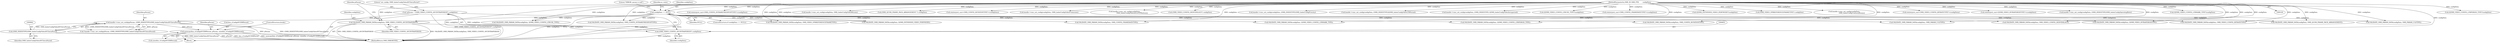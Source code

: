 digraph "0_Android_560ccdb509a7b86186fac0fce1b25bd9a3e6a6e8_6@API" {
"1000869" [label="(Call,memcpy(&m_sConfigAVCIDRPeriod, pParam, sizeof(m_sConfigAVCIDRPeriod)))"];
"1000859" [label="(Call,handle->venc_set_config(pParam, (OMX_INDEXTYPE)OMX_IndexConfigVideoAVCIntraPeriod))"];
"1000850" [label="(Call,*pParam = (OMX_VIDEO_CONFIG_AVCINTRAPERIOD*) configData)"];
"1000852" [label="(Call,(OMX_VIDEO_CONFIG_AVCINTRAPERIOD*) configData)"];
"1000846" [label="(Call,VALIDATE_OMX_PARAM_DATA(configData, OMX_VIDEO_CONFIG_AVCINTRAPERIOD))"];
"1000109" [label="(Call,configData == NULL)"];
"1000103" [label="(MethodParameterIn,OMX_IN OMX_PTR        configData)"];
"1000861" [label="(Call,(OMX_INDEXTYPE)OMX_IndexConfigVideoAVCIntraPeriod)"];
"1000738" [label="(Call,(QOMX_VIDEO_CONFIG_LTRPERIOD_TYPE*)configData)"];
"1000982" [label="(MethodReturn,OMX_ERRORTYPE)"];
"1000952" [label="(Call,VALIDATE_OMX_PARAM_DATA(configData, OMX_PARAM_U32TYPE))"];
"1000863" [label="(Identifier,OMX_IndexConfigVideoAVCIntraPeriod)"];
"1000206" [label="(Call,VALIDATE_OMX_PARAM_DATA(configData, OMX_CONFIG_FRAMERATETYPE))"];
"1000878" [label="(Call,VALIDATE_OMX_PARAM_DATA(configData, OMX_VIDEO_CONFIG_DEINTERLACE))"];
"1000492" [label="(Call,reinterpret_cast<OMX_CONFIG_INTRAREFRESHVOPTYPE*>(configData))"];
"1000859" [label="(Call,handle->venc_set_config(pParam, (OMX_INDEXTYPE)OMX_IndexConfigVideoAVCIntraPeriod))"];
"1000110" [label="(Identifier,configData)"];
"1000869" [label="(Call,memcpy(&m_sConfigAVCIDRPeriod, pParam, sizeof(m_sConfigAVCIDRPeriod)))"];
"1000792" [label="(Call,VALIDATE_OMX_PARAM_DATA(configData, QOMX_VIDEO_CONFIG_LTRUSE_TYPE))"];
"1000486" [label="(Call,VALIDATE_OMX_PARAM_DATA(configData, OMX_CONFIG_INTRAREFRESHVOPTYPE))"];
"1000846" [label="(Call,VALIDATE_OMX_PARAM_DATA(configData, OMX_VIDEO_CONFIG_AVCINTRAPERIOD))"];
"1000850" [label="(Call,*pParam = (OMX_VIDEO_CONFIG_AVCINTRAPERIOD*) configData)"];
"1000732" [label="(Call,VALIDATE_OMX_PARAM_DATA(configData, QOMX_VIDEO_CONFIG_LTRPERIOD_TYPE))"];
"1000158" [label="(Call,handle->venc_set_config(configData, OMX_IndexConfigVideoBitrate))"];
"1000720" [label="(Call,(OMX_QCOM_FRAME_PACK_ARRANGEMENT *) configData)"];
"1000872" [label="(Identifier,pParam)"];
"1000114" [label="(Literal,\"ERROR: param is null\")"];
"1000542" [label="(Call,reinterpret_cast<OMX_CONFIG_ROTATIONTYPE*>(configData))"];
"1000231" [label="(Call,handle->venc_set_config(configData, OMX_IndexConfigVideoFramerate))"];
"1000847" [label="(Identifier,configData)"];
"1000506" [label="(Call,handle->venc_set_config(configData,\n                                OMX_IndexConfigVideoIntraVOPRefresh))"];
"1000884" [label="(Call,(OMX_VIDEO_CONFIG_DEINTERLACE*) configData)"];
"1000536" [label="(Call,VALIDATE_OMX_PARAM_DATA(configData, OMX_CONFIG_ROTATIONTYPE))"];
"1000845" [label="(Block,)"];
"1000103" [label="(MethodParameterIn,OMX_IN OMX_PTR        configData)"];
"1000279" [label="(Call,VALIDATE_OMX_PARAM_DATA(configData, QOMX_VIDEO_INTRAPERIODTYPE))"];
"1000939" [label="(Call,handle->venc_set_config(configData, (OMX_INDEXTYPE)OMX_IndexConfigPriority))"];
"1000743" [label="(Call,handle->venc_set_config(configData, (OMX_INDEXTYPE)QOMX_IndexConfigVideoLTRPeriod))"];
"1000356" [label="(Call,handle->venc_set_config(configData, (OMX_INDEXTYPE) QOMX_IndexConfigVideoIntraperiod))"];
"1000873" [label="(Call,sizeof(m_sConfigAVCIDRPeriod))"];
"1000111" [label="(Identifier,NULL)"];
"1000798" [label="(Call,(QOMX_VIDEO_CONFIG_LTRUSE_TYPE*)configData)"];
"1000212" [label="(Call,reinterpret_cast<OMX_CONFIG_FRAMERATETYPE*>(configData))"];
"1000133" [label="(Call,VALIDATE_OMX_PARAM_DATA(configData, OMX_VIDEO_CONFIG_BITRATETYPE))"];
"1000916" [label="(Call,(QOMX_EXTNINDEX_VIDEO_PERFMODE*)configData)"];
"1000768" [label="(Call,(OMX_VIDEO_VP8REFERENCEFRAMETYPE*) configData)"];
"1000119" [label="(Identifier,m_state)"];
"1000635" [label="(Call,handle->venc_set_config(configData,\n                                OMX_IndexConfigCommonRotate))"];
"1000714" [label="(Call,VALIDATE_OMX_PARAM_DATA(configData, OMX_QCOM_FRAME_PACK_ARRANGEMENT))"];
"1000856" [label="(Literal,\"set_config: OMX_IndexConfigVideoAVCIntraPeriod\")"];
"1000870" [label="(Call,&m_sConfigAVCIDRPeriod)"];
"1000854" [label="(Identifier,configData)"];
"1000139" [label="(Call,reinterpret_cast<OMX_VIDEO_CONFIG_BITRATETYPE*>(configData))"];
"1000285" [label="(Call,reinterpret_cast<QOMX_VIDEO_INTRAPERIODTYPE*>(configData))"];
"1000109" [label="(Call,configData == NULL)"];
"1000875" [label="(ControlStructure,break;)"];
"1000858" [label="(Call,!handle->venc_set_config(pParam, (OMX_INDEXTYPE)OMX_IndexConfigVideoAVCIntraPeriod))"];
"1000108" [label="(ControlStructure,if (configData == NULL))"];
"1000957" [label="(Call,handle->venc_set_config(configData, (OMX_INDEXTYPE)OMX_IndexConfigOperatingRate))"];
"1000762" [label="(Call,VALIDATE_OMX_PARAM_DATA(configData, OMX_VIDEO_VP8REFERENCEFRAMETYPE))"];
"1000852" [label="(Call,(OMX_VIDEO_CONFIG_AVCINTRAPERIOD*) configData)"];
"1000828" [label="(Call,(QOMX_VIDEO_CONFIG_LTRMARK_TYPE*)configData)"];
"1000910" [label="(Call,VALIDATE_OMX_PARAM_DATA(configData, QOMX_EXTNINDEX_VIDEO_PERFMODE))"];
"1000861" [label="(Call,(OMX_INDEXTYPE)OMX_IndexConfigVideoAVCIntraPeriod)"];
"1000851" [label="(Identifier,pParam)"];
"1000822" [label="(Call,VALIDATE_OMX_PARAM_DATA(configData, QOMX_VIDEO_CONFIG_LTRMARK_TYPE))"];
"1000934" [label="(Call,VALIDATE_OMX_PARAM_DATA(configData, OMX_PARAM_U32TYPE))"];
"1000860" [label="(Identifier,pParam)"];
"1000848" [label="(Identifier,OMX_VIDEO_CONFIG_AVCINTRAPERIOD)"];
"1000869" -> "1000845"  [label="AST: "];
"1000869" -> "1000873"  [label="CFG: "];
"1000870" -> "1000869"  [label="AST: "];
"1000872" -> "1000869"  [label="AST: "];
"1000873" -> "1000869"  [label="AST: "];
"1000875" -> "1000869"  [label="CFG: "];
"1000869" -> "1000982"  [label="DDG: pParam"];
"1000869" -> "1000982"  [label="DDG: &m_sConfigAVCIDRPeriod"];
"1000869" -> "1000982"  [label="DDG: memcpy(&m_sConfigAVCIDRPeriod, pParam, sizeof(m_sConfigAVCIDRPeriod))"];
"1000859" -> "1000869"  [label="DDG: pParam"];
"1000859" -> "1000858"  [label="AST: "];
"1000859" -> "1000861"  [label="CFG: "];
"1000860" -> "1000859"  [label="AST: "];
"1000861" -> "1000859"  [label="AST: "];
"1000858" -> "1000859"  [label="CFG: "];
"1000859" -> "1000982"  [label="DDG: pParam"];
"1000859" -> "1000982"  [label="DDG: (OMX_INDEXTYPE)OMX_IndexConfigVideoAVCIntraPeriod"];
"1000859" -> "1000858"  [label="DDG: pParam"];
"1000859" -> "1000858"  [label="DDG: (OMX_INDEXTYPE)OMX_IndexConfigVideoAVCIntraPeriod"];
"1000850" -> "1000859"  [label="DDG: pParam"];
"1000861" -> "1000859"  [label="DDG: OMX_IndexConfigVideoAVCIntraPeriod"];
"1000850" -> "1000845"  [label="AST: "];
"1000850" -> "1000852"  [label="CFG: "];
"1000851" -> "1000850"  [label="AST: "];
"1000852" -> "1000850"  [label="AST: "];
"1000856" -> "1000850"  [label="CFG: "];
"1000850" -> "1000982"  [label="DDG: (OMX_VIDEO_CONFIG_AVCINTRAPERIOD*) configData"];
"1000852" -> "1000850"  [label="DDG: configData"];
"1000852" -> "1000854"  [label="CFG: "];
"1000853" -> "1000852"  [label="AST: "];
"1000854" -> "1000852"  [label="AST: "];
"1000852" -> "1000982"  [label="DDG: configData"];
"1000846" -> "1000852"  [label="DDG: configData"];
"1000103" -> "1000852"  [label="DDG: configData"];
"1000846" -> "1000845"  [label="AST: "];
"1000846" -> "1000848"  [label="CFG: "];
"1000847" -> "1000846"  [label="AST: "];
"1000848" -> "1000846"  [label="AST: "];
"1000851" -> "1000846"  [label="CFG: "];
"1000846" -> "1000982"  [label="DDG: VALIDATE_OMX_PARAM_DATA(configData, OMX_VIDEO_CONFIG_AVCINTRAPERIOD)"];
"1000846" -> "1000982"  [label="DDG: OMX_VIDEO_CONFIG_AVCINTRAPERIOD"];
"1000109" -> "1000846"  [label="DDG: configData"];
"1000103" -> "1000846"  [label="DDG: configData"];
"1000109" -> "1000108"  [label="AST: "];
"1000109" -> "1000111"  [label="CFG: "];
"1000110" -> "1000109"  [label="AST: "];
"1000111" -> "1000109"  [label="AST: "];
"1000114" -> "1000109"  [label="CFG: "];
"1000119" -> "1000109"  [label="CFG: "];
"1000109" -> "1000982"  [label="DDG: configData"];
"1000109" -> "1000982"  [label="DDG: NULL"];
"1000109" -> "1000982"  [label="DDG: configData == NULL"];
"1000103" -> "1000109"  [label="DDG: configData"];
"1000109" -> "1000133"  [label="DDG: configData"];
"1000109" -> "1000206"  [label="DDG: configData"];
"1000109" -> "1000279"  [label="DDG: configData"];
"1000109" -> "1000486"  [label="DDG: configData"];
"1000109" -> "1000536"  [label="DDG: configData"];
"1000109" -> "1000714"  [label="DDG: configData"];
"1000109" -> "1000732"  [label="DDG: configData"];
"1000109" -> "1000762"  [label="DDG: configData"];
"1000109" -> "1000792"  [label="DDG: configData"];
"1000109" -> "1000822"  [label="DDG: configData"];
"1000109" -> "1000878"  [label="DDG: configData"];
"1000109" -> "1000910"  [label="DDG: configData"];
"1000109" -> "1000934"  [label="DDG: configData"];
"1000109" -> "1000952"  [label="DDG: configData"];
"1000103" -> "1000100"  [label="AST: "];
"1000103" -> "1000982"  [label="DDG: configData"];
"1000103" -> "1000133"  [label="DDG: configData"];
"1000103" -> "1000139"  [label="DDG: configData"];
"1000103" -> "1000158"  [label="DDG: configData"];
"1000103" -> "1000206"  [label="DDG: configData"];
"1000103" -> "1000212"  [label="DDG: configData"];
"1000103" -> "1000231"  [label="DDG: configData"];
"1000103" -> "1000279"  [label="DDG: configData"];
"1000103" -> "1000285"  [label="DDG: configData"];
"1000103" -> "1000356"  [label="DDG: configData"];
"1000103" -> "1000486"  [label="DDG: configData"];
"1000103" -> "1000492"  [label="DDG: configData"];
"1000103" -> "1000506"  [label="DDG: configData"];
"1000103" -> "1000536"  [label="DDG: configData"];
"1000103" -> "1000542"  [label="DDG: configData"];
"1000103" -> "1000635"  [label="DDG: configData"];
"1000103" -> "1000714"  [label="DDG: configData"];
"1000103" -> "1000720"  [label="DDG: configData"];
"1000103" -> "1000732"  [label="DDG: configData"];
"1000103" -> "1000738"  [label="DDG: configData"];
"1000103" -> "1000743"  [label="DDG: configData"];
"1000103" -> "1000762"  [label="DDG: configData"];
"1000103" -> "1000768"  [label="DDG: configData"];
"1000103" -> "1000792"  [label="DDG: configData"];
"1000103" -> "1000798"  [label="DDG: configData"];
"1000103" -> "1000822"  [label="DDG: configData"];
"1000103" -> "1000828"  [label="DDG: configData"];
"1000103" -> "1000878"  [label="DDG: configData"];
"1000103" -> "1000884"  [label="DDG: configData"];
"1000103" -> "1000910"  [label="DDG: configData"];
"1000103" -> "1000916"  [label="DDG: configData"];
"1000103" -> "1000934"  [label="DDG: configData"];
"1000103" -> "1000939"  [label="DDG: configData"];
"1000103" -> "1000952"  [label="DDG: configData"];
"1000103" -> "1000957"  [label="DDG: configData"];
"1000861" -> "1000863"  [label="CFG: "];
"1000862" -> "1000861"  [label="AST: "];
"1000863" -> "1000861"  [label="AST: "];
"1000861" -> "1000982"  [label="DDG: OMX_IndexConfigVideoAVCIntraPeriod"];
}
